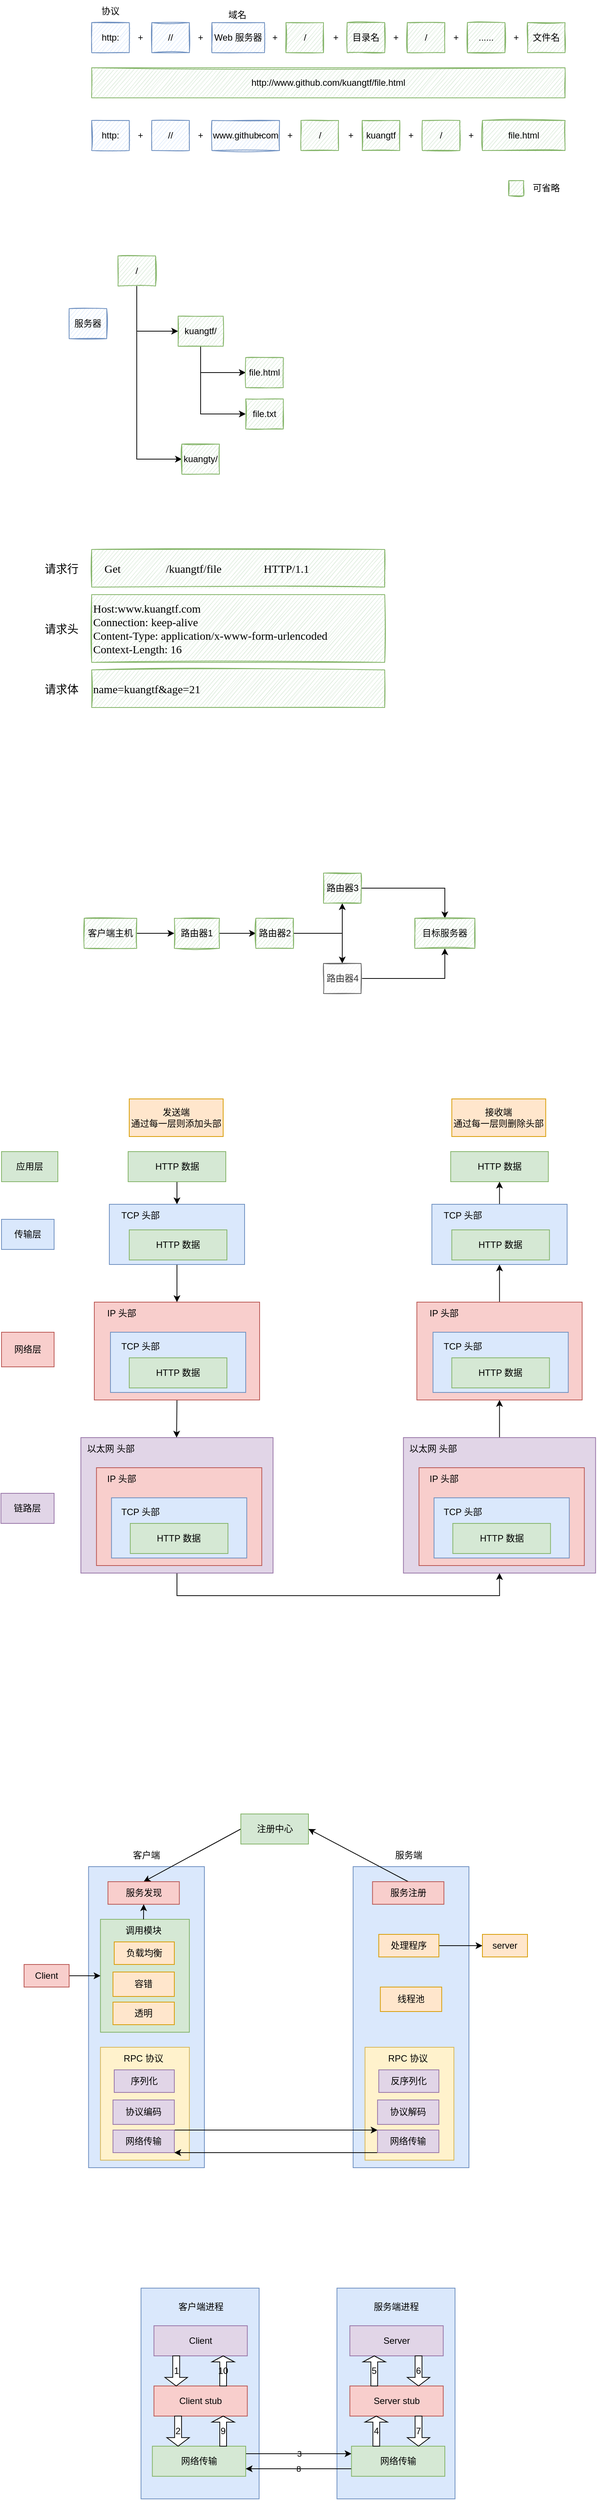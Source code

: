 <mxfile version="15.7.3" type="github"><diagram id="5raA_sswa_e7f6X5HPPD" name="Page-1"><mxGraphModel dx="778" dy="540" grid="1" gridSize="10" guides="1" tooltips="1" connect="1" arrows="1" fold="1" page="1" pageScale="1" pageWidth="827" pageHeight="1169" math="0" shadow="0"><root><mxCell id="0"/><mxCell id="1" parent="0"/><mxCell id="rK46vJRogT1dlgvQ4jki-95" value="" style="rounded=0;whiteSpace=wrap;html=1;fillColor=#dae8fc;strokeColor=#6c8ebf;shadow=0;sketch=0;" parent="1" vertex="1"><mxGeometry x="456.42" y="3140" width="157.15" height="280" as="geometry"/></mxCell><mxCell id="rK46vJRogT1dlgvQ4jki-23" value="" style="rounded=0;whiteSpace=wrap;html=1;fillColor=#dae8fc;strokeColor=#6c8ebf;shadow=0;sketch=0;" parent="1" vertex="1"><mxGeometry x="477.93" y="2580" width="154.15" height="400" as="geometry"/></mxCell><mxCell id="rK46vJRogT1dlgvQ4jki-30" value="" style="rounded=0;whiteSpace=wrap;html=1;fillColor=#fff2cc;strokeColor=#d6b656;shadow=0;sketch=0;" parent="1" vertex="1"><mxGeometry x="493.77" y="2820" width="118.31" height="150" as="geometry"/></mxCell><mxCell id="rK46vJRogT1dlgvQ4jki-10" value="" style="rounded=0;whiteSpace=wrap;html=1;fillColor=#dae8fc;strokeColor=#6c8ebf;shadow=0;sketch=0;" parent="1" vertex="1"><mxGeometry x="125.85" y="2580" width="154.15" height="400" as="geometry"/></mxCell><mxCell id="UmC0Z66E0EqaVf2cSxyc-50" style="edgeStyle=orthogonalEdgeStyle;rounded=0;sketch=0;orthogonalLoop=1;jettySize=auto;html=1;exitX=0.5;exitY=1;exitDx=0;exitDy=0;entryX=0.5;entryY=1;entryDx=0;entryDy=0;" parent="1" source="UmC0Z66E0EqaVf2cSxyc-11" target="UmC0Z66E0EqaVf2cSxyc-26" edge="1"><mxGeometry relative="1" as="geometry"><Array as="points"><mxPoint x="244" y="2220"/><mxPoint x="673" y="2220"/></Array></mxGeometry></mxCell><mxCell id="UmC0Z66E0EqaVf2cSxyc-11" value="" style="rounded=0;whiteSpace=wrap;html=1;fillColor=#e1d5e7;strokeColor=#9673a6;shadow=0;sketch=0;" parent="1" vertex="1"><mxGeometry x="115.63" y="2010" width="255.75" height="180" as="geometry"/></mxCell><mxCell id="UmC0Z66E0EqaVf2cSxyc-18" style="edgeStyle=orthogonalEdgeStyle;rounded=0;orthogonalLoop=1;jettySize=auto;html=1;exitX=0.5;exitY=1;exitDx=0;exitDy=0;sketch=0;" parent="1" source="UmC0Z66E0EqaVf2cSxyc-7" edge="1"><mxGeometry relative="1" as="geometry"><mxPoint x="243" y="2010" as="targetPoint"/></mxGeometry></mxCell><mxCell id="UmC0Z66E0EqaVf2cSxyc-7" value="" style="rounded=0;whiteSpace=wrap;html=1;fillColor=#f8cecc;strokeColor=#b85450;shadow=0;sketch=0;" parent="1" vertex="1"><mxGeometry x="133.5" y="1830" width="220" height="130" as="geometry"/></mxCell><mxCell id="1k7Osb3lzQJMfp7wO3eq-1" value="http:" style="rounded=0;whiteSpace=wrap;html=1;fillColor=#dae8fc;strokeColor=#6c8ebf;shadow=0;sketch=1;" parent="1" vertex="1"><mxGeometry x="130" y="130" width="50" height="40" as="geometry"/></mxCell><mxCell id="1k7Osb3lzQJMfp7wO3eq-3" value="//" style="rounded=0;whiteSpace=wrap;html=1;fillColor=#dae8fc;strokeColor=#6c8ebf;shadow=0;sketch=1;" parent="1" vertex="1"><mxGeometry x="210" y="130" width="50" height="40" as="geometry"/></mxCell><mxCell id="1k7Osb3lzQJMfp7wO3eq-4" value="Web 服务器" style="rounded=0;whiteSpace=wrap;html=1;fillColor=#dae8fc;strokeColor=#6c8ebf;shadow=0;sketch=1;" parent="1" vertex="1"><mxGeometry x="290" y="130" width="70" height="40" as="geometry"/></mxCell><mxCell id="1k7Osb3lzQJMfp7wO3eq-5" value="/" style="rounded=0;whiteSpace=wrap;html=1;fillColor=#d5e8d4;strokeColor=#82b366;shadow=0;sketch=1;" parent="1" vertex="1"><mxGeometry x="388.5" y="130" width="50" height="40" as="geometry"/></mxCell><mxCell id="1k7Osb3lzQJMfp7wO3eq-6" value="目录名" style="rounded=0;whiteSpace=wrap;html=1;fillColor=#d5e8d4;strokeColor=#82b366;shadow=0;sketch=1;" parent="1" vertex="1"><mxGeometry x="470" y="130" width="50" height="40" as="geometry"/></mxCell><mxCell id="1k7Osb3lzQJMfp7wO3eq-7" value="/" style="rounded=0;whiteSpace=wrap;html=1;fillColor=#d5e8d4;strokeColor=#82b366;shadow=0;sketch=1;" parent="1" vertex="1"><mxGeometry x="550" y="130" width="50" height="40" as="geometry"/></mxCell><mxCell id="1k7Osb3lzQJMfp7wO3eq-8" value="文件名" style="rounded=0;whiteSpace=wrap;html=1;fillColor=#d5e8d4;strokeColor=#82b366;shadow=0;sketch=1;" parent="1" vertex="1"><mxGeometry x="710" y="130" width="50" height="40" as="geometry"/></mxCell><mxCell id="1k7Osb3lzQJMfp7wO3eq-9" value="+" style="text;html=1;strokeColor=none;fillColor=none;align=center;verticalAlign=middle;whiteSpace=wrap;rounded=0;shadow=0;sketch=1;" parent="1" vertex="1"><mxGeometry x="180" y="135" width="30" height="30" as="geometry"/></mxCell><mxCell id="1k7Osb3lzQJMfp7wO3eq-10" value="+" style="text;html=1;strokeColor=none;fillColor=none;align=center;verticalAlign=middle;whiteSpace=wrap;rounded=0;shadow=0;sketch=1;" parent="1" vertex="1"><mxGeometry x="260" y="135" width="30" height="30" as="geometry"/></mxCell><mxCell id="1k7Osb3lzQJMfp7wO3eq-11" value="+" style="text;html=1;strokeColor=none;fillColor=none;align=center;verticalAlign=middle;whiteSpace=wrap;rounded=0;shadow=0;sketch=1;" parent="1" vertex="1"><mxGeometry x="358.5" y="135" width="30" height="30" as="geometry"/></mxCell><mxCell id="1k7Osb3lzQJMfp7wO3eq-12" value="+" style="text;html=1;strokeColor=none;fillColor=none;align=center;verticalAlign=middle;whiteSpace=wrap;rounded=0;shadow=0;sketch=1;" parent="1" vertex="1"><mxGeometry x="440" y="135" width="30" height="30" as="geometry"/></mxCell><mxCell id="1k7Osb3lzQJMfp7wO3eq-13" value="+" style="text;html=1;strokeColor=none;fillColor=none;align=center;verticalAlign=middle;whiteSpace=wrap;rounded=0;shadow=0;sketch=1;" parent="1" vertex="1"><mxGeometry x="520" y="135" width="30" height="30" as="geometry"/></mxCell><mxCell id="1k7Osb3lzQJMfp7wO3eq-14" value="+" style="text;html=1;strokeColor=none;fillColor=none;align=center;verticalAlign=middle;whiteSpace=wrap;rounded=0;shadow=0;sketch=1;" parent="1" vertex="1"><mxGeometry x="600" y="135" width="30" height="30" as="geometry"/></mxCell><mxCell id="1k7Osb3lzQJMfp7wO3eq-15" value="......" style="rounded=0;whiteSpace=wrap;html=1;fillColor=#d5e8d4;strokeColor=#82b366;shadow=0;sketch=1;" parent="1" vertex="1"><mxGeometry x="630" y="130" width="50" height="40" as="geometry"/></mxCell><mxCell id="1k7Osb3lzQJMfp7wO3eq-16" value="+" style="text;html=1;strokeColor=none;fillColor=none;align=center;verticalAlign=middle;whiteSpace=wrap;rounded=0;shadow=0;sketch=1;" parent="1" vertex="1"><mxGeometry x="680" y="135" width="30" height="30" as="geometry"/></mxCell><mxCell id="1k7Osb3lzQJMfp7wO3eq-17" value="http://www.github.com/kuangtf/file.html" style="rounded=0;whiteSpace=wrap;html=1;fillColor=#d5e8d4;strokeColor=#82b366;shadow=0;sketch=1;" parent="1" vertex="1"><mxGeometry x="130" y="190" width="630" height="40" as="geometry"/></mxCell><mxCell id="1k7Osb3lzQJMfp7wO3eq-18" value="http:" style="rounded=0;whiteSpace=wrap;html=1;fillColor=#dae8fc;strokeColor=#6c8ebf;shadow=0;sketch=1;" parent="1" vertex="1"><mxGeometry x="130" y="260" width="50" height="40" as="geometry"/></mxCell><mxCell id="1k7Osb3lzQJMfp7wO3eq-19" value="//" style="rounded=0;whiteSpace=wrap;html=1;fillColor=#dae8fc;strokeColor=#6c8ebf;shadow=0;sketch=1;" parent="1" vertex="1"><mxGeometry x="210" y="260" width="50" height="40" as="geometry"/></mxCell><mxCell id="1k7Osb3lzQJMfp7wO3eq-20" value="www.github.com" style="rounded=0;whiteSpace=wrap;html=1;fillColor=#dae8fc;strokeColor=#6c8ebf;shadow=0;sketch=1;" parent="1" vertex="1"><mxGeometry x="290" y="260" width="90" height="40" as="geometry"/></mxCell><mxCell id="1k7Osb3lzQJMfp7wO3eq-21" value="/" style="rounded=0;whiteSpace=wrap;html=1;fillColor=#d5e8d4;strokeColor=#82b366;shadow=0;sketch=1;" parent="1" vertex="1"><mxGeometry x="408.5" y="260" width="50" height="40" as="geometry"/></mxCell><mxCell id="1k7Osb3lzQJMfp7wO3eq-22" value="kuangtf" style="rounded=0;whiteSpace=wrap;html=1;fillColor=#d5e8d4;strokeColor=#82b366;shadow=0;sketch=1;" parent="1" vertex="1"><mxGeometry x="490" y="260" width="50" height="40" as="geometry"/></mxCell><mxCell id="1k7Osb3lzQJMfp7wO3eq-23" value="/" style="rounded=0;whiteSpace=wrap;html=1;fillColor=#d5e8d4;strokeColor=#82b366;shadow=0;sketch=1;" parent="1" vertex="1"><mxGeometry x="570" y="260" width="50" height="40" as="geometry"/></mxCell><mxCell id="1k7Osb3lzQJMfp7wO3eq-24" value="file.html" style="rounded=0;whiteSpace=wrap;html=1;fillColor=#d5e8d4;strokeColor=#82b366;shadow=0;sketch=1;" parent="1" vertex="1"><mxGeometry x="650" y="260" width="110" height="40" as="geometry"/></mxCell><mxCell id="1k7Osb3lzQJMfp7wO3eq-25" value="+" style="text;html=1;strokeColor=none;fillColor=none;align=center;verticalAlign=middle;whiteSpace=wrap;rounded=0;shadow=0;sketch=1;" parent="1" vertex="1"><mxGeometry x="180" y="265" width="30" height="30" as="geometry"/></mxCell><mxCell id="1k7Osb3lzQJMfp7wO3eq-26" value="+" style="text;html=1;strokeColor=none;fillColor=none;align=center;verticalAlign=middle;whiteSpace=wrap;rounded=0;shadow=0;sketch=1;" parent="1" vertex="1"><mxGeometry x="260" y="265" width="30" height="30" as="geometry"/></mxCell><mxCell id="1k7Osb3lzQJMfp7wO3eq-27" value="+" style="text;html=1;strokeColor=none;fillColor=none;align=center;verticalAlign=middle;whiteSpace=wrap;rounded=0;shadow=0;sketch=1;" parent="1" vertex="1"><mxGeometry x="338.5" y="265" width="30" height="30" as="geometry"/></mxCell><mxCell id="1k7Osb3lzQJMfp7wO3eq-28" value="+" style="text;html=1;strokeColor=none;fillColor=none;align=center;verticalAlign=middle;whiteSpace=wrap;rounded=0;shadow=0;sketch=1;" parent="1" vertex="1"><mxGeometry x="460" y="265" width="30" height="30" as="geometry"/></mxCell><mxCell id="1k7Osb3lzQJMfp7wO3eq-29" value="+" style="text;html=1;strokeColor=none;fillColor=none;align=center;verticalAlign=middle;whiteSpace=wrap;rounded=0;shadow=0;sketch=1;" parent="1" vertex="1"><mxGeometry x="540" y="265" width="30" height="30" as="geometry"/></mxCell><mxCell id="1k7Osb3lzQJMfp7wO3eq-30" value="+" style="text;html=1;strokeColor=none;fillColor=none;align=center;verticalAlign=middle;whiteSpace=wrap;rounded=0;shadow=0;sketch=1;" parent="1" vertex="1"><mxGeometry x="620" y="265" width="30" height="30" as="geometry"/></mxCell><mxCell id="1k7Osb3lzQJMfp7wO3eq-33" value="+" style="text;html=1;strokeColor=none;fillColor=none;align=center;verticalAlign=middle;whiteSpace=wrap;rounded=0;shadow=0;sketch=1;" parent="1" vertex="1"><mxGeometry x="378.5" y="265" width="30" height="30" as="geometry"/></mxCell><mxCell id="1k7Osb3lzQJMfp7wO3eq-34" value="" style="rounded=0;whiteSpace=wrap;html=1;fillColor=#d5e8d4;strokeColor=#82b366;shadow=0;sketch=1;" parent="1" vertex="1"><mxGeometry x="685" y="340" width="20" height="20" as="geometry"/></mxCell><mxCell id="1k7Osb3lzQJMfp7wO3eq-35" value="可省略" style="text;html=1;strokeColor=none;fillColor=none;align=center;verticalAlign=middle;whiteSpace=wrap;rounded=0;shadow=0;sketch=1;" parent="1" vertex="1"><mxGeometry x="715" y="335" width="40" height="30" as="geometry"/></mxCell><mxCell id="1k7Osb3lzQJMfp7wO3eq-36" value="协议" style="text;html=1;strokeColor=none;fillColor=none;align=center;verticalAlign=middle;whiteSpace=wrap;rounded=0;shadow=0;sketch=1;" parent="1" vertex="1"><mxGeometry x="140" y="100" width="30" height="30" as="geometry"/></mxCell><mxCell id="1k7Osb3lzQJMfp7wO3eq-37" value="域名" style="text;html=1;strokeColor=none;fillColor=none;align=center;verticalAlign=middle;whiteSpace=wrap;rounded=0;shadow=0;sketch=1;" parent="1" vertex="1"><mxGeometry x="308.5" y="105" width="30" height="30" as="geometry"/></mxCell><mxCell id="1k7Osb3lzQJMfp7wO3eq-43" style="edgeStyle=orthogonalEdgeStyle;rounded=0;orthogonalLoop=1;jettySize=auto;html=1;exitX=0.5;exitY=1;exitDx=0;exitDy=0;entryX=0;entryY=0.5;entryDx=0;entryDy=0;" parent="1" source="1k7Osb3lzQJMfp7wO3eq-39" target="1k7Osb3lzQJMfp7wO3eq-40" edge="1"><mxGeometry relative="1" as="geometry"/></mxCell><mxCell id="1k7Osb3lzQJMfp7wO3eq-47" style="edgeStyle=orthogonalEdgeStyle;rounded=0;orthogonalLoop=1;jettySize=auto;html=1;exitX=0.5;exitY=1;exitDx=0;exitDy=0;entryX=0;entryY=0.5;entryDx=0;entryDy=0;" parent="1" source="1k7Osb3lzQJMfp7wO3eq-39" target="1k7Osb3lzQJMfp7wO3eq-46" edge="1"><mxGeometry relative="1" as="geometry"/></mxCell><mxCell id="1k7Osb3lzQJMfp7wO3eq-39" value="/" style="rounded=0;whiteSpace=wrap;html=1;fillColor=#d5e8d4;strokeColor=#82b366;shadow=0;sketch=1;" parent="1" vertex="1"><mxGeometry x="165" y="440" width="50" height="40" as="geometry"/></mxCell><mxCell id="1k7Osb3lzQJMfp7wO3eq-44" style="edgeStyle=orthogonalEdgeStyle;rounded=0;orthogonalLoop=1;jettySize=auto;html=1;exitX=0.5;exitY=1;exitDx=0;exitDy=0;entryX=0;entryY=0.5;entryDx=0;entryDy=0;" parent="1" source="1k7Osb3lzQJMfp7wO3eq-40" target="1k7Osb3lzQJMfp7wO3eq-41" edge="1"><mxGeometry relative="1" as="geometry"><mxPoint x="325" y="580" as="targetPoint"/></mxGeometry></mxCell><mxCell id="1k7Osb3lzQJMfp7wO3eq-45" style="edgeStyle=orthogonalEdgeStyle;rounded=0;orthogonalLoop=1;jettySize=auto;html=1;exitX=0.5;exitY=1;exitDx=0;exitDy=0;entryX=0;entryY=0.5;entryDx=0;entryDy=0;" parent="1" source="1k7Osb3lzQJMfp7wO3eq-40" target="1k7Osb3lzQJMfp7wO3eq-42" edge="1"><mxGeometry relative="1" as="geometry"/></mxCell><mxCell id="1k7Osb3lzQJMfp7wO3eq-40" value="kuangtf/" style="rounded=0;whiteSpace=wrap;html=1;fillColor=#d5e8d4;strokeColor=#82b366;shadow=0;sketch=1;" parent="1" vertex="1"><mxGeometry x="245" y="520" width="60" height="40" as="geometry"/></mxCell><mxCell id="1k7Osb3lzQJMfp7wO3eq-41" value="file.html&lt;span style=&quot;color: rgba(0 , 0 , 0 , 0) ; font-family: monospace ; font-size: 0px&quot;&gt;%3CmxGraphModel%3E%3Croot%3E%3CmxCell%20id%3D%220%22%2F%3E%3CmxCell%20id%3D%221%22%20parent%3D%220%22%2F%3E%3CmxCell%20id%3D%222%22%20value%3D%22kuangtf%22%20style%3D%22rounded%3D0%3BwhiteSpace%3Dwrap%3Bhtml%3D1%3BfillColor%3D%23d5e8d4%3BstrokeColor%3D%2382b366%3Bshadow%3D0%3Bsketch%3D1%3B%22%20vertex%3D%221%22%20parent%3D%221%22%3E%3CmxGeometry%20x%3D%22200%22%20y%3D%22510%22%20width%3D%2250%22%20height%3D%2240%22%20as%3D%22geometry%22%2F%3E%3C%2FmxCell%3E%3C%2Froot%3E%3C%2FmxGraphModel%3E&lt;/span&gt;&lt;span style=&quot;color: rgba(0 , 0 , 0 , 0) ; font-family: monospace ; font-size: 0px&quot;&gt;%3CmxGraphModel%3E%3Croot%3E%3CmxCell%20id%3D%220%22%2F%3E%3CmxCell%20id%3D%221%22%20parent%3D%220%22%2F%3E%3CmxCell%20id%3D%222%22%20value%3D%22kuangtf%22%20style%3D%22rounded%3D0%3BwhiteSpace%3Dwrap%3Bhtml%3D1%3BfillColor%3D%23d5e8d4%3BstrokeColor%3D%2382b366%3Bshadow%3D0%3Bsketch%3D1%3B%22%20vertex%3D%221%22%20parent%3D%221%22%3E%3CmxGeometry%20x%3D%22200%22%20y%3D%22510%22%20width%3D%2250%22%20height%3D%2240%22%20as%3D%22geometry%22%2F%3E%3C%2FmxCell%3E%3C%2Froot%3E%3C%2FmxGraphModel%3E&lt;/span&gt;" style="rounded=0;whiteSpace=wrap;html=1;fillColor=#d5e8d4;strokeColor=#82b366;shadow=0;sketch=1;" parent="1" vertex="1"><mxGeometry x="335" y="575" width="50" height="40" as="geometry"/></mxCell><mxCell id="1k7Osb3lzQJMfp7wO3eq-42" value="file.txt" style="rounded=0;whiteSpace=wrap;html=1;fillColor=#d5e8d4;strokeColor=#82b366;shadow=0;sketch=1;" parent="1" vertex="1"><mxGeometry x="335" y="630" width="50" height="40" as="geometry"/></mxCell><mxCell id="1k7Osb3lzQJMfp7wO3eq-46" value="kuangty/" style="rounded=0;whiteSpace=wrap;html=1;fillColor=#d5e8d4;strokeColor=#82b366;shadow=0;sketch=1;" parent="1" vertex="1"><mxGeometry x="250" y="690" width="50" height="40" as="geometry"/></mxCell><mxCell id="1k7Osb3lzQJMfp7wO3eq-48" value="服务器" style="rounded=0;whiteSpace=wrap;html=1;fillColor=#dae8fc;strokeColor=#6c8ebf;shadow=0;sketch=1;" parent="1" vertex="1"><mxGeometry x="100" y="510" width="50" height="40" as="geometry"/></mxCell><mxCell id="1k7Osb3lzQJMfp7wO3eq-49" value="&lt;font face=&quot;Comic Sans MS&quot; style=&quot;font-size: 15px&quot;&gt;&amp;nbsp; &amp;nbsp; Get&amp;nbsp; &amp;nbsp; &amp;nbsp; &amp;nbsp; &amp;nbsp; &amp;nbsp; &amp;nbsp; &amp;nbsp; /kuangtf/file&amp;nbsp; &amp;nbsp; &amp;nbsp; &amp;nbsp; &amp;nbsp; &amp;nbsp; &amp;nbsp; &amp;nbsp;HTTP/1.1&lt;/font&gt;" style="rounded=0;whiteSpace=wrap;html=1;fillColor=#d5e8d4;strokeColor=#82b366;shadow=0;sketch=1;align=left;" parent="1" vertex="1"><mxGeometry x="130" y="830" width="390" height="50" as="geometry"/></mxCell><mxCell id="1k7Osb3lzQJMfp7wO3eq-50" value="&lt;font style=&quot;font-size: 15px&quot; face=&quot;Comic Sans MS&quot;&gt;Host:www.kuangtf.com&lt;br&gt;Connection: keep-alive&lt;br&gt;Content-Type: application/x-www-form-urlencoded&lt;br&gt;Context-Length: 16&lt;/font&gt;" style="rounded=0;whiteSpace=wrap;html=1;fillColor=#d5e8d4;strokeColor=#82b366;shadow=0;sketch=1;align=left;" parent="1" vertex="1"><mxGeometry x="130" y="890" width="390" height="90" as="geometry"/></mxCell><mxCell id="1k7Osb3lzQJMfp7wO3eq-51" value="&lt;font face=&quot;Comic Sans MS&quot; style=&quot;font-size: 15px&quot;&gt;name=kuangtf&amp;amp;age=21&lt;/font&gt;" style="rounded=0;whiteSpace=wrap;html=1;fillColor=#d5e8d4;strokeColor=#82b366;shadow=0;sketch=1;align=left;" parent="1" vertex="1"><mxGeometry x="130" y="990" width="390" height="50" as="geometry"/></mxCell><mxCell id="1k7Osb3lzQJMfp7wO3eq-52" value="请求行" style="text;html=1;strokeColor=none;fillColor=none;align=center;verticalAlign=middle;whiteSpace=wrap;rounded=0;shadow=0;sketch=1;fontFamily=Comic Sans MS;fontSize=15;" parent="1" vertex="1"><mxGeometry x="60" y="840" width="60" height="30" as="geometry"/></mxCell><mxCell id="1k7Osb3lzQJMfp7wO3eq-53" value="请求头" style="text;html=1;strokeColor=none;fillColor=none;align=center;verticalAlign=middle;whiteSpace=wrap;rounded=0;shadow=0;sketch=1;fontFamily=Comic Sans MS;fontSize=15;" parent="1" vertex="1"><mxGeometry x="60" y="920" width="60" height="30" as="geometry"/></mxCell><mxCell id="1k7Osb3lzQJMfp7wO3eq-54" value="请求体" style="text;html=1;strokeColor=none;fillColor=none;align=center;verticalAlign=middle;whiteSpace=wrap;rounded=0;shadow=0;sketch=1;fontFamily=Comic Sans MS;fontSize=15;" parent="1" vertex="1"><mxGeometry x="60" y="1000" width="60" height="30" as="geometry"/></mxCell><mxCell id="1k7Osb3lzQJMfp7wO3eq-57" style="edgeStyle=orthogonalEdgeStyle;rounded=0;orthogonalLoop=1;jettySize=auto;html=1;exitX=1;exitY=0.5;exitDx=0;exitDy=0;fontFamily=Comic Sans MS;fontSize=15;" parent="1" source="1k7Osb3lzQJMfp7wO3eq-55" target="1k7Osb3lzQJMfp7wO3eq-56" edge="1"><mxGeometry relative="1" as="geometry"/></mxCell><mxCell id="1k7Osb3lzQJMfp7wO3eq-55" value="客户端主机" style="rounded=0;whiteSpace=wrap;html=1;fillColor=#d5e8d4;strokeColor=#82b366;shadow=0;sketch=1;" parent="1" vertex="1"><mxGeometry x="120" y="1320" width="70" height="40" as="geometry"/></mxCell><mxCell id="1k7Osb3lzQJMfp7wO3eq-59" style="edgeStyle=orthogonalEdgeStyle;rounded=0;orthogonalLoop=1;jettySize=auto;html=1;exitX=1;exitY=0.5;exitDx=0;exitDy=0;entryX=0;entryY=0.5;entryDx=0;entryDy=0;fontFamily=Comic Sans MS;fontSize=15;" parent="1" source="1k7Osb3lzQJMfp7wO3eq-56" target="1k7Osb3lzQJMfp7wO3eq-58" edge="1"><mxGeometry relative="1" as="geometry"/></mxCell><mxCell id="1k7Osb3lzQJMfp7wO3eq-56" value="路由器1" style="rounded=0;whiteSpace=wrap;html=1;fillColor=#d5e8d4;strokeColor=#82b366;shadow=0;sketch=1;" parent="1" vertex="1"><mxGeometry x="240" y="1320" width="60" height="40" as="geometry"/></mxCell><mxCell id="1k7Osb3lzQJMfp7wO3eq-61" style="edgeStyle=orthogonalEdgeStyle;rounded=0;orthogonalLoop=1;jettySize=auto;html=1;exitX=1;exitY=0.5;exitDx=0;exitDy=0;fontFamily=Comic Sans MS;fontSize=15;" parent="1" source="1k7Osb3lzQJMfp7wO3eq-58" target="1k7Osb3lzQJMfp7wO3eq-60" edge="1"><mxGeometry relative="1" as="geometry"/></mxCell><mxCell id="1k7Osb3lzQJMfp7wO3eq-63" style="edgeStyle=orthogonalEdgeStyle;rounded=0;orthogonalLoop=1;jettySize=auto;html=1;exitX=1;exitY=0.5;exitDx=0;exitDy=0;entryX=0.5;entryY=0;entryDx=0;entryDy=0;fontFamily=Comic Sans MS;fontSize=15;" parent="1" source="1k7Osb3lzQJMfp7wO3eq-58" target="1k7Osb3lzQJMfp7wO3eq-62" edge="1"><mxGeometry relative="1" as="geometry"/></mxCell><mxCell id="1k7Osb3lzQJMfp7wO3eq-58" value="路由器2" style="rounded=0;whiteSpace=wrap;html=1;fillColor=#d5e8d4;strokeColor=#82b366;shadow=0;sketch=1;" parent="1" vertex="1"><mxGeometry x="348.5" y="1320" width="50" height="40" as="geometry"/></mxCell><mxCell id="1k7Osb3lzQJMfp7wO3eq-65" style="edgeStyle=orthogonalEdgeStyle;rounded=0;orthogonalLoop=1;jettySize=auto;html=1;exitX=1;exitY=0.5;exitDx=0;exitDy=0;entryX=0.5;entryY=0;entryDx=0;entryDy=0;fontFamily=Comic Sans MS;fontSize=15;" parent="1" source="1k7Osb3lzQJMfp7wO3eq-60" target="1k7Osb3lzQJMfp7wO3eq-64" edge="1"><mxGeometry relative="1" as="geometry"/></mxCell><mxCell id="1k7Osb3lzQJMfp7wO3eq-60" value="路由器3" style="rounded=0;whiteSpace=wrap;html=1;fillColor=#d5e8d4;strokeColor=#82b366;shadow=0;sketch=1;" parent="1" vertex="1"><mxGeometry x="438.5" y="1260" width="50" height="40" as="geometry"/></mxCell><mxCell id="1k7Osb3lzQJMfp7wO3eq-66" style="edgeStyle=orthogonalEdgeStyle;rounded=0;orthogonalLoop=1;jettySize=auto;html=1;exitX=1;exitY=0.5;exitDx=0;exitDy=0;entryX=0.5;entryY=1;entryDx=0;entryDy=0;fontFamily=Comic Sans MS;fontSize=15;" parent="1" source="1k7Osb3lzQJMfp7wO3eq-62" target="1k7Osb3lzQJMfp7wO3eq-64" edge="1"><mxGeometry relative="1" as="geometry"/></mxCell><mxCell id="1k7Osb3lzQJMfp7wO3eq-62" value="路由器4" style="rounded=0;whiteSpace=wrap;html=1;fillColor=#f5f5f5;strokeColor=#666666;shadow=0;sketch=1;fontColor=#333333;" parent="1" vertex="1"><mxGeometry x="438.5" y="1380" width="50" height="40" as="geometry"/></mxCell><mxCell id="1k7Osb3lzQJMfp7wO3eq-64" value="目标服务器" style="rounded=0;whiteSpace=wrap;html=1;fillColor=#d5e8d4;strokeColor=#82b366;shadow=0;sketch=1;" parent="1" vertex="1"><mxGeometry x="560" y="1320" width="80" height="40" as="geometry"/></mxCell><mxCell id="UmC0Z66E0EqaVf2cSxyc-1" value="发送端&lt;br&gt;通过每一层则添加头部" style="rounded=0;whiteSpace=wrap;html=1;fillColor=#ffe6cc;strokeColor=#d79b00;shadow=0;sketch=0;" parent="1" vertex="1"><mxGeometry x="180" y="1560" width="125" height="50" as="geometry"/></mxCell><mxCell id="UmC0Z66E0EqaVf2cSxyc-13" style="edgeStyle=orthogonalEdgeStyle;rounded=0;orthogonalLoop=1;jettySize=auto;html=1;exitX=0.5;exitY=1;exitDx=0;exitDy=0;entryX=0.5;entryY=0;entryDx=0;entryDy=0;sketch=0;" parent="1" source="UmC0Z66E0EqaVf2cSxyc-2" target="UmC0Z66E0EqaVf2cSxyc-3" edge="1"><mxGeometry relative="1" as="geometry"/></mxCell><mxCell id="UmC0Z66E0EqaVf2cSxyc-2" value="HTTP 数据" style="rounded=0;whiteSpace=wrap;html=1;fillColor=#d5e8d4;strokeColor=#82b366;shadow=0;sketch=0;" parent="1" vertex="1"><mxGeometry x="178.5" y="1630" width="130" height="40" as="geometry"/></mxCell><mxCell id="UmC0Z66E0EqaVf2cSxyc-15" style="edgeStyle=orthogonalEdgeStyle;rounded=0;orthogonalLoop=1;jettySize=auto;html=1;exitX=0.5;exitY=1;exitDx=0;exitDy=0;sketch=0;" parent="1" source="UmC0Z66E0EqaVf2cSxyc-3" target="UmC0Z66E0EqaVf2cSxyc-7" edge="1"><mxGeometry relative="1" as="geometry"/></mxCell><mxCell id="UmC0Z66E0EqaVf2cSxyc-3" value="" style="rounded=0;whiteSpace=wrap;html=1;fillColor=#dae8fc;strokeColor=#6c8ebf;shadow=0;sketch=0;" parent="1" vertex="1"><mxGeometry x="153.5" y="1700" width="180" height="80" as="geometry"/></mxCell><mxCell id="UmC0Z66E0EqaVf2cSxyc-4" value="HTTP 数据" style="rounded=0;whiteSpace=wrap;html=1;fillColor=#d5e8d4;strokeColor=#82b366;shadow=0;sketch=0;" parent="1" vertex="1"><mxGeometry x="180" y="1734" width="130" height="40" as="geometry"/></mxCell><mxCell id="UmC0Z66E0EqaVf2cSxyc-5" value="" style="rounded=0;whiteSpace=wrap;html=1;fillColor=#dae8fc;strokeColor=#6c8ebf;shadow=0;sketch=0;" parent="1" vertex="1"><mxGeometry x="155" y="1870" width="180" height="80" as="geometry"/></mxCell><mxCell id="UmC0Z66E0EqaVf2cSxyc-6" value="HTTP 数据" style="rounded=0;whiteSpace=wrap;html=1;fillColor=#d5e8d4;strokeColor=#82b366;shadow=0;sketch=0;" parent="1" vertex="1"><mxGeometry x="180" y="1904" width="130" height="40" as="geometry"/></mxCell><mxCell id="UmC0Z66E0EqaVf2cSxyc-8" value="" style="rounded=0;whiteSpace=wrap;html=1;fillColor=#f8cecc;strokeColor=#b85450;shadow=0;sketch=0;" parent="1" vertex="1"><mxGeometry x="136.38" y="2050" width="220" height="130" as="geometry"/></mxCell><mxCell id="UmC0Z66E0EqaVf2cSxyc-9" value="" style="rounded=0;whiteSpace=wrap;html=1;fillColor=#dae8fc;strokeColor=#6c8ebf;shadow=0;sketch=0;" parent="1" vertex="1"><mxGeometry x="156.38" y="2090" width="180" height="80" as="geometry"/></mxCell><mxCell id="UmC0Z66E0EqaVf2cSxyc-10" value="HTTP 数据" style="rounded=0;whiteSpace=wrap;html=1;fillColor=#d5e8d4;strokeColor=#82b366;shadow=0;sketch=0;" parent="1" vertex="1"><mxGeometry x="181.38" y="2124" width="130" height="40" as="geometry"/></mxCell><mxCell id="UmC0Z66E0EqaVf2cSxyc-14" value="TCP 头部" style="text;html=1;strokeColor=none;fillColor=none;align=center;verticalAlign=middle;whiteSpace=wrap;rounded=0;sketch=0;" parent="1" vertex="1"><mxGeometry x="165" y="1700" width="60" height="30" as="geometry"/></mxCell><mxCell id="UmC0Z66E0EqaVf2cSxyc-16" value="TCP 头部" style="text;html=1;strokeColor=none;fillColor=none;align=center;verticalAlign=middle;whiteSpace=wrap;rounded=0;sketch=0;" parent="1" vertex="1"><mxGeometry x="165" y="1874" width="60" height="30" as="geometry"/></mxCell><mxCell id="UmC0Z66E0EqaVf2cSxyc-17" value="IP 头部" style="text;html=1;strokeColor=none;fillColor=none;align=center;verticalAlign=middle;whiteSpace=wrap;rounded=0;sketch=0;" parent="1" vertex="1"><mxGeometry x="140" y="1830" width="60" height="30" as="geometry"/></mxCell><mxCell id="UmC0Z66E0EqaVf2cSxyc-19" value="TCP 头部" style="text;html=1;strokeColor=none;fillColor=none;align=center;verticalAlign=middle;whiteSpace=wrap;rounded=0;sketch=0;" parent="1" vertex="1"><mxGeometry x="165" y="2094" width="60" height="30" as="geometry"/></mxCell><mxCell id="UmC0Z66E0EqaVf2cSxyc-20" value="IP 头部" style="text;html=1;strokeColor=none;fillColor=none;align=center;verticalAlign=middle;whiteSpace=wrap;rounded=0;sketch=0;" parent="1" vertex="1"><mxGeometry x="140" y="2050" width="60" height="30" as="geometry"/></mxCell><mxCell id="UmC0Z66E0EqaVf2cSxyc-21" value="以太网 头部" style="text;html=1;strokeColor=none;fillColor=none;align=center;verticalAlign=middle;whiteSpace=wrap;rounded=0;sketch=0;" parent="1" vertex="1"><mxGeometry x="120.69" y="2010" width="68.62" height="30" as="geometry"/></mxCell><mxCell id="UmC0Z66E0EqaVf2cSxyc-22" value="应用层" style="rounded=0;whiteSpace=wrap;html=1;fillColor=#d5e8d4;strokeColor=#82b366;shadow=0;sketch=0;" parent="1" vertex="1"><mxGeometry x="10" y="1630" width="75" height="40" as="geometry"/></mxCell><mxCell id="UmC0Z66E0EqaVf2cSxyc-23" value="传输层" style="rounded=0;whiteSpace=wrap;html=1;fillColor=#dae8fc;strokeColor=#6c8ebf;shadow=0;sketch=0;" parent="1" vertex="1"><mxGeometry x="10" y="1720" width="70" height="40" as="geometry"/></mxCell><mxCell id="UmC0Z66E0EqaVf2cSxyc-24" value="网络层" style="rounded=0;whiteSpace=wrap;html=1;fillColor=#f8cecc;strokeColor=#b85450;shadow=0;sketch=0;" parent="1" vertex="1"><mxGeometry x="10" y="1870" width="70" height="46" as="geometry"/></mxCell><mxCell id="UmC0Z66E0EqaVf2cSxyc-25" value="链路层" style="rounded=0;whiteSpace=wrap;html=1;fillColor=#e1d5e7;strokeColor=#9673a6;shadow=0;sketch=0;" parent="1" vertex="1"><mxGeometry x="9.25" y="2084" width="70.75" height="40" as="geometry"/></mxCell><mxCell id="UmC0Z66E0EqaVf2cSxyc-51" style="edgeStyle=orthogonalEdgeStyle;rounded=0;sketch=0;orthogonalLoop=1;jettySize=auto;html=1;exitX=0.5;exitY=0;exitDx=0;exitDy=0;entryX=0.5;entryY=1;entryDx=0;entryDy=0;" parent="1" source="UmC0Z66E0EqaVf2cSxyc-26" target="UmC0Z66E0EqaVf2cSxyc-28" edge="1"><mxGeometry relative="1" as="geometry"/></mxCell><mxCell id="UmC0Z66E0EqaVf2cSxyc-26" value="" style="rounded=0;whiteSpace=wrap;html=1;fillColor=#e1d5e7;strokeColor=#9673a6;shadow=0;sketch=0;" parent="1" vertex="1"><mxGeometry x="544.88" y="2010" width="255.75" height="180" as="geometry"/></mxCell><mxCell id="UmC0Z66E0EqaVf2cSxyc-52" style="edgeStyle=orthogonalEdgeStyle;rounded=0;sketch=0;orthogonalLoop=1;jettySize=auto;html=1;exitX=0.5;exitY=0;exitDx=0;exitDy=0;entryX=0.5;entryY=1;entryDx=0;entryDy=0;" parent="1" source="UmC0Z66E0EqaVf2cSxyc-28" target="UmC0Z66E0EqaVf2cSxyc-33" edge="1"><mxGeometry relative="1" as="geometry"/></mxCell><mxCell id="UmC0Z66E0EqaVf2cSxyc-28" value="" style="rounded=0;whiteSpace=wrap;html=1;fillColor=#f8cecc;strokeColor=#b85450;shadow=0;sketch=0;" parent="1" vertex="1"><mxGeometry x="562.75" y="1830" width="220" height="130" as="geometry"/></mxCell><mxCell id="UmC0Z66E0EqaVf2cSxyc-29" value="接收端&lt;br&gt;通过每一层则删除头部" style="rounded=0;whiteSpace=wrap;html=1;fillColor=#ffe6cc;strokeColor=#d79b00;shadow=0;sketch=0;" parent="1" vertex="1"><mxGeometry x="609.25" y="1560" width="125" height="50" as="geometry"/></mxCell><mxCell id="UmC0Z66E0EqaVf2cSxyc-31" value="HTTP 数据" style="rounded=0;whiteSpace=wrap;html=1;fillColor=#d5e8d4;strokeColor=#82b366;shadow=0;sketch=0;" parent="1" vertex="1"><mxGeometry x="607.75" y="1630" width="130" height="40" as="geometry"/></mxCell><mxCell id="UmC0Z66E0EqaVf2cSxyc-53" style="edgeStyle=orthogonalEdgeStyle;rounded=0;sketch=0;orthogonalLoop=1;jettySize=auto;html=1;exitX=0.5;exitY=0;exitDx=0;exitDy=0;entryX=0.5;entryY=1;entryDx=0;entryDy=0;" parent="1" source="UmC0Z66E0EqaVf2cSxyc-33" target="UmC0Z66E0EqaVf2cSxyc-31" edge="1"><mxGeometry relative="1" as="geometry"/></mxCell><mxCell id="UmC0Z66E0EqaVf2cSxyc-33" value="" style="rounded=0;whiteSpace=wrap;html=1;fillColor=#dae8fc;strokeColor=#6c8ebf;shadow=0;sketch=0;" parent="1" vertex="1"><mxGeometry x="582.75" y="1700" width="180" height="80" as="geometry"/></mxCell><mxCell id="UmC0Z66E0EqaVf2cSxyc-34" value="HTTP 数据" style="rounded=0;whiteSpace=wrap;html=1;fillColor=#d5e8d4;strokeColor=#82b366;shadow=0;sketch=0;" parent="1" vertex="1"><mxGeometry x="609.25" y="1734" width="130" height="40" as="geometry"/></mxCell><mxCell id="UmC0Z66E0EqaVf2cSxyc-35" value="" style="rounded=0;whiteSpace=wrap;html=1;fillColor=#dae8fc;strokeColor=#6c8ebf;shadow=0;sketch=0;" parent="1" vertex="1"><mxGeometry x="584.25" y="1870" width="180" height="80" as="geometry"/></mxCell><mxCell id="UmC0Z66E0EqaVf2cSxyc-36" value="HTTP 数据" style="rounded=0;whiteSpace=wrap;html=1;fillColor=#d5e8d4;strokeColor=#82b366;shadow=0;sketch=0;" parent="1" vertex="1"><mxGeometry x="609.25" y="1904" width="130" height="40" as="geometry"/></mxCell><mxCell id="UmC0Z66E0EqaVf2cSxyc-37" value="" style="rounded=0;whiteSpace=wrap;html=1;fillColor=#f8cecc;strokeColor=#b85450;shadow=0;sketch=0;" parent="1" vertex="1"><mxGeometry x="565.63" y="2050" width="220" height="130" as="geometry"/></mxCell><mxCell id="UmC0Z66E0EqaVf2cSxyc-38" value="" style="rounded=0;whiteSpace=wrap;html=1;fillColor=#dae8fc;strokeColor=#6c8ebf;shadow=0;sketch=0;" parent="1" vertex="1"><mxGeometry x="585.63" y="2090" width="180" height="80" as="geometry"/></mxCell><mxCell id="UmC0Z66E0EqaVf2cSxyc-39" value="HTTP 数据" style="rounded=0;whiteSpace=wrap;html=1;fillColor=#d5e8d4;strokeColor=#82b366;shadow=0;sketch=0;" parent="1" vertex="1"><mxGeometry x="610.63" y="2124" width="130" height="40" as="geometry"/></mxCell><mxCell id="UmC0Z66E0EqaVf2cSxyc-40" value="TCP 头部" style="text;html=1;strokeColor=none;fillColor=none;align=center;verticalAlign=middle;whiteSpace=wrap;rounded=0;sketch=0;" parent="1" vertex="1"><mxGeometry x="594.25" y="1700" width="60" height="30" as="geometry"/></mxCell><mxCell id="UmC0Z66E0EqaVf2cSxyc-41" value="TCP 头部" style="text;html=1;strokeColor=none;fillColor=none;align=center;verticalAlign=middle;whiteSpace=wrap;rounded=0;sketch=0;" parent="1" vertex="1"><mxGeometry x="594.25" y="1874" width="60" height="30" as="geometry"/></mxCell><mxCell id="UmC0Z66E0EqaVf2cSxyc-42" value="IP 头部" style="text;html=1;strokeColor=none;fillColor=none;align=center;verticalAlign=middle;whiteSpace=wrap;rounded=0;sketch=0;" parent="1" vertex="1"><mxGeometry x="569.25" y="1830" width="60" height="30" as="geometry"/></mxCell><mxCell id="UmC0Z66E0EqaVf2cSxyc-43" value="TCP 头部" style="text;html=1;strokeColor=none;fillColor=none;align=center;verticalAlign=middle;whiteSpace=wrap;rounded=0;sketch=0;" parent="1" vertex="1"><mxGeometry x="594.25" y="2094" width="60" height="30" as="geometry"/></mxCell><mxCell id="UmC0Z66E0EqaVf2cSxyc-44" value="IP 头部" style="text;html=1;strokeColor=none;fillColor=none;align=center;verticalAlign=middle;whiteSpace=wrap;rounded=0;sketch=0;" parent="1" vertex="1"><mxGeometry x="569.25" y="2050" width="60" height="30" as="geometry"/></mxCell><mxCell id="UmC0Z66E0EqaVf2cSxyc-45" value="以太网 头部" style="text;html=1;strokeColor=none;fillColor=none;align=center;verticalAlign=middle;whiteSpace=wrap;rounded=0;sketch=0;" parent="1" vertex="1"><mxGeometry x="549.94" y="2010" width="68.62" height="30" as="geometry"/></mxCell><mxCell id="rK46vJRogT1dlgvQ4jki-16" style="edgeStyle=none;rounded=0;orthogonalLoop=1;jettySize=auto;html=1;exitX=0;exitY=0.5;exitDx=0;exitDy=0;entryX=0.5;entryY=0;entryDx=0;entryDy=0;" parent="1" source="rK46vJRogT1dlgvQ4jki-1" target="rK46vJRogT1dlgvQ4jki-11" edge="1"><mxGeometry relative="1" as="geometry"/></mxCell><mxCell id="rK46vJRogT1dlgvQ4jki-1" value="注册中心" style="rounded=0;whiteSpace=wrap;html=1;fillColor=#d5e8d4;strokeColor=#82b366;shadow=0;sketch=0;" parent="1" vertex="1"><mxGeometry x="328.5" y="2510" width="90" height="40" as="geometry"/></mxCell><mxCell id="rK46vJRogT1dlgvQ4jki-11" value="服务发现" style="rounded=0;whiteSpace=wrap;html=1;fillColor=#f8cecc;strokeColor=#b85450;shadow=0;sketch=0;" parent="1" vertex="1"><mxGeometry x="151.68" y="2600" width="95" height="30" as="geometry"/></mxCell><mxCell id="rK46vJRogT1dlgvQ4jki-12" value="" style="rounded=0;whiteSpace=wrap;html=1;fillColor=#d5e8d4;strokeColor=#82b366;shadow=0;sketch=0;" parent="1" vertex="1"><mxGeometry x="141.69" y="2650" width="118.31" height="150" as="geometry"/></mxCell><mxCell id="rK46vJRogT1dlgvQ4jki-13" value="负载均衡" style="rounded=0;whiteSpace=wrap;html=1;fillColor=#ffe6cc;strokeColor=#d79b00;shadow=0;sketch=0;" parent="1" vertex="1"><mxGeometry x="160" y="2680" width="80" height="30" as="geometry"/></mxCell><mxCell id="rK46vJRogT1dlgvQ4jki-14" value="容错" style="rounded=0;whiteSpace=wrap;html=1;fillColor=#ffe6cc;strokeColor=#d79b00;shadow=0;sketch=0;" parent="1" vertex="1"><mxGeometry x="158.35" y="2720" width="81.65" height="32.5" as="geometry"/></mxCell><mxCell id="rK46vJRogT1dlgvQ4jki-15" value="透明" style="rounded=0;whiteSpace=wrap;html=1;fillColor=#ffe6cc;strokeColor=#d79b00;shadow=0;sketch=0;" parent="1" vertex="1"><mxGeometry x="158.35" y="2760" width="81.65" height="30" as="geometry"/></mxCell><mxCell id="rK46vJRogT1dlgvQ4jki-40" style="edgeStyle=none;rounded=0;orthogonalLoop=1;jettySize=auto;html=1;exitX=0.5;exitY=0;exitDx=0;exitDy=0;entryX=0.5;entryY=1;entryDx=0;entryDy=0;" parent="1" source="rK46vJRogT1dlgvQ4jki-17" target="rK46vJRogT1dlgvQ4jki-11" edge="1"><mxGeometry relative="1" as="geometry"/></mxCell><mxCell id="rK46vJRogT1dlgvQ4jki-17" value="调用模块" style="text;html=1;strokeColor=none;fillColor=none;align=center;verticalAlign=middle;whiteSpace=wrap;rounded=0;" parent="1" vertex="1"><mxGeometry x="169" y="2650" width="60" height="30" as="geometry"/></mxCell><mxCell id="rK46vJRogT1dlgvQ4jki-18" value="" style="rounded=0;whiteSpace=wrap;html=1;fillColor=#fff2cc;strokeColor=#d6b656;shadow=0;sketch=0;" parent="1" vertex="1"><mxGeometry x="141.69" y="2820" width="118.31" height="150" as="geometry"/></mxCell><mxCell id="rK46vJRogT1dlgvQ4jki-19" value="序列化" style="rounded=0;whiteSpace=wrap;html=1;fillColor=#e1d5e7;strokeColor=#9673a6;shadow=0;sketch=0;" parent="1" vertex="1"><mxGeometry x="160" y="2850" width="80" height="30" as="geometry"/></mxCell><mxCell id="rK46vJRogT1dlgvQ4jki-20" value="协议编码" style="rounded=0;whiteSpace=wrap;html=1;fillColor=#e1d5e7;strokeColor=#9673a6;shadow=0;sketch=0;" parent="1" vertex="1"><mxGeometry x="158.35" y="2890" width="81.65" height="32.5" as="geometry"/></mxCell><mxCell id="rK46vJRogT1dlgvQ4jki-36" style="edgeStyle=none;rounded=0;orthogonalLoop=1;jettySize=auto;html=1;exitX=1;exitY=0;exitDx=0;exitDy=0;entryX=0;entryY=0;entryDx=0;entryDy=0;" parent="1" source="rK46vJRogT1dlgvQ4jki-21" target="rK46vJRogT1dlgvQ4jki-33" edge="1"><mxGeometry relative="1" as="geometry"/></mxCell><mxCell id="rK46vJRogT1dlgvQ4jki-21" value="网络传输" style="rounded=0;whiteSpace=wrap;html=1;fillColor=#e1d5e7;strokeColor=#9673a6;shadow=0;sketch=0;" parent="1" vertex="1"><mxGeometry x="158.35" y="2930" width="81.65" height="30" as="geometry"/></mxCell><mxCell id="rK46vJRogT1dlgvQ4jki-22" value="RPC 协议" style="text;html=1;strokeColor=none;fillColor=none;align=center;verticalAlign=middle;whiteSpace=wrap;rounded=0;" parent="1" vertex="1"><mxGeometry x="169" y="2820" width="60" height="30" as="geometry"/></mxCell><mxCell id="rK46vJRogT1dlgvQ4jki-35" style="edgeStyle=none;rounded=0;orthogonalLoop=1;jettySize=auto;html=1;exitX=0.5;exitY=0;exitDx=0;exitDy=0;entryX=1;entryY=0.5;entryDx=0;entryDy=0;" parent="1" source="rK46vJRogT1dlgvQ4jki-24" target="rK46vJRogT1dlgvQ4jki-1" edge="1"><mxGeometry relative="1" as="geometry"/></mxCell><mxCell id="rK46vJRogT1dlgvQ4jki-24" value="服务注册" style="rounded=0;whiteSpace=wrap;html=1;fillColor=#f8cecc;strokeColor=#b85450;shadow=0;sketch=0;" parent="1" vertex="1"><mxGeometry x="503.76" y="2600" width="95" height="30" as="geometry"/></mxCell><mxCell id="rK46vJRogT1dlgvQ4jki-50" style="edgeStyle=none;rounded=0;orthogonalLoop=1;jettySize=auto;html=1;exitX=1;exitY=0.5;exitDx=0;exitDy=0;entryX=0;entryY=0.5;entryDx=0;entryDy=0;" parent="1" source="rK46vJRogT1dlgvQ4jki-26" target="rK46vJRogT1dlgvQ4jki-49" edge="1"><mxGeometry relative="1" as="geometry"/></mxCell><mxCell id="rK46vJRogT1dlgvQ4jki-26" value="处理程序" style="rounded=0;whiteSpace=wrap;html=1;fillColor=#ffe6cc;strokeColor=#d79b00;shadow=0;sketch=0;" parent="1" vertex="1"><mxGeometry x="512.08" y="2670" width="80" height="30" as="geometry"/></mxCell><mxCell id="rK46vJRogT1dlgvQ4jki-27" value="线程池" style="rounded=0;whiteSpace=wrap;html=1;fillColor=#ffe6cc;strokeColor=#d79b00;shadow=0;sketch=0;" parent="1" vertex="1"><mxGeometry x="514.17" y="2740" width="81.65" height="32.5" as="geometry"/></mxCell><mxCell id="rK46vJRogT1dlgvQ4jki-31" value="反序列化" style="rounded=0;whiteSpace=wrap;html=1;fillColor=#e1d5e7;strokeColor=#9673a6;shadow=0;sketch=0;" parent="1" vertex="1"><mxGeometry x="512.08" y="2850" width="80" height="30" as="geometry"/></mxCell><mxCell id="rK46vJRogT1dlgvQ4jki-32" value="协议解码" style="rounded=0;whiteSpace=wrap;html=1;fillColor=#e1d5e7;strokeColor=#9673a6;shadow=0;sketch=0;" parent="1" vertex="1"><mxGeometry x="510.43" y="2890" width="81.65" height="32.5" as="geometry"/></mxCell><mxCell id="rK46vJRogT1dlgvQ4jki-37" style="edgeStyle=none;rounded=0;orthogonalLoop=1;jettySize=auto;html=1;exitX=0;exitY=1;exitDx=0;exitDy=0;entryX=1;entryY=1;entryDx=0;entryDy=0;" parent="1" source="rK46vJRogT1dlgvQ4jki-33" target="rK46vJRogT1dlgvQ4jki-21" edge="1"><mxGeometry relative="1" as="geometry"/></mxCell><mxCell id="rK46vJRogT1dlgvQ4jki-33" value="网络传输" style="rounded=0;whiteSpace=wrap;html=1;fillColor=#e1d5e7;strokeColor=#9673a6;shadow=0;sketch=0;" parent="1" vertex="1"><mxGeometry x="510.43" y="2930" width="81.65" height="30" as="geometry"/></mxCell><mxCell id="rK46vJRogT1dlgvQ4jki-34" value="RPC 协议" style="text;html=1;strokeColor=none;fillColor=none;align=center;verticalAlign=middle;whiteSpace=wrap;rounded=0;" parent="1" vertex="1"><mxGeometry x="521.08" y="2820" width="60" height="30" as="geometry"/></mxCell><mxCell id="rK46vJRogT1dlgvQ4jki-38" value="客户端" style="text;html=1;strokeColor=none;fillColor=none;align=center;verticalAlign=middle;whiteSpace=wrap;rounded=0;" parent="1" vertex="1"><mxGeometry x="173" y="2550" width="60" height="30" as="geometry"/></mxCell><mxCell id="rK46vJRogT1dlgvQ4jki-39" value="服务端" style="text;html=1;strokeColor=none;fillColor=none;align=center;verticalAlign=middle;whiteSpace=wrap;rounded=0;" parent="1" vertex="1"><mxGeometry x="522.08" y="2550" width="60" height="30" as="geometry"/></mxCell><mxCell id="rK46vJRogT1dlgvQ4jki-48" style="edgeStyle=none;rounded=0;orthogonalLoop=1;jettySize=auto;html=1;exitX=1;exitY=0.5;exitDx=0;exitDy=0;entryX=0;entryY=0.5;entryDx=0;entryDy=0;" parent="1" source="rK46vJRogT1dlgvQ4jki-47" target="rK46vJRogT1dlgvQ4jki-12" edge="1"><mxGeometry relative="1" as="geometry"/></mxCell><mxCell id="rK46vJRogT1dlgvQ4jki-47" value="Client" style="rounded=0;whiteSpace=wrap;html=1;fillColor=#f8cecc;strokeColor=#b85450;shadow=0;sketch=0;" parent="1" vertex="1"><mxGeometry x="40" y="2710" width="60" height="30" as="geometry"/></mxCell><mxCell id="rK46vJRogT1dlgvQ4jki-49" value="server" style="rounded=0;whiteSpace=wrap;html=1;fillColor=#ffe6cc;strokeColor=#d79b00;shadow=0;sketch=0;" parent="1" vertex="1"><mxGeometry x="650" y="2670" width="60" height="30" as="geometry"/></mxCell><mxCell id="rK46vJRogT1dlgvQ4jki-53" value="" style="rounded=0;whiteSpace=wrap;html=1;fillColor=#dae8fc;strokeColor=#6c8ebf;shadow=0;sketch=0;" parent="1" vertex="1"><mxGeometry x="195.68" y="3140" width="157.15" height="280" as="geometry"/></mxCell><mxCell id="rK46vJRogT1dlgvQ4jki-86" value="Client" style="rounded=0;whiteSpace=wrap;html=1;fillColor=#e1d5e7;strokeColor=#9673a6;shadow=0;sketch=0;" parent="1" vertex="1"><mxGeometry x="212.87" y="3190" width="124.25" height="40" as="geometry"/></mxCell><mxCell id="rK46vJRogT1dlgvQ4jki-93" value="Client stub" style="rounded=0;whiteSpace=wrap;html=1;fillColor=#f8cecc;strokeColor=#b85450;shadow=0;sketch=0;" parent="1" vertex="1"><mxGeometry x="212.88" y="3270" width="124.25" height="40" as="geometry"/></mxCell><mxCell id="rK46vJRogT1dlgvQ4jki-108" value="3" style="edgeStyle=none;rounded=0;orthogonalLoop=1;jettySize=auto;html=1;exitX=1;exitY=0.25;exitDx=0;exitDy=0;entryX=0;entryY=0.25;entryDx=0;entryDy=0;labelBackgroundColor=none;" parent="1" source="rK46vJRogT1dlgvQ4jki-94" target="rK46vJRogT1dlgvQ4jki-98" edge="1"><mxGeometry relative="1" as="geometry"/></mxCell><mxCell id="rK46vJRogT1dlgvQ4jki-94" value="网络传输" style="rounded=0;whiteSpace=wrap;html=1;fillColor=#d5e8d4;strokeColor=#82b366;shadow=0;sketch=0;" parent="1" vertex="1"><mxGeometry x="210.75" y="3350" width="124.25" height="40" as="geometry"/></mxCell><mxCell id="rK46vJRogT1dlgvQ4jki-96" value="Server" style="rounded=0;whiteSpace=wrap;html=1;fillColor=#e1d5e7;strokeColor=#9673a6;shadow=0;sketch=0;" parent="1" vertex="1"><mxGeometry x="473.61" y="3190" width="124.25" height="40" as="geometry"/></mxCell><mxCell id="rK46vJRogT1dlgvQ4jki-97" value="Server stub" style="rounded=0;whiteSpace=wrap;html=1;fillColor=#f8cecc;strokeColor=#b85450;shadow=0;sketch=0;" parent="1" vertex="1"><mxGeometry x="473.62" y="3270" width="124.25" height="40" as="geometry"/></mxCell><mxCell id="rK46vJRogT1dlgvQ4jki-109" value="8" style="edgeStyle=none;rounded=0;orthogonalLoop=1;jettySize=auto;html=1;exitX=0;exitY=0.75;exitDx=0;exitDy=0;entryX=1;entryY=0.75;entryDx=0;entryDy=0;labelBackgroundColor=none;" parent="1" source="rK46vJRogT1dlgvQ4jki-98" target="rK46vJRogT1dlgvQ4jki-94" edge="1"><mxGeometry relative="1" as="geometry"/></mxCell><mxCell id="rK46vJRogT1dlgvQ4jki-98" value="网络传输" style="rounded=0;whiteSpace=wrap;html=1;fillColor=#d5e8d4;strokeColor=#82b366;shadow=0;sketch=0;" parent="1" vertex="1"><mxGeometry x="475.75" y="3350" width="124.25" height="40" as="geometry"/></mxCell><mxCell id="rK46vJRogT1dlgvQ4jki-99" value="1" style="shape=singleArrow;direction=south;whiteSpace=wrap;html=1;arrowWidth=0.307;arrowSize=0.285;" parent="1" vertex="1"><mxGeometry x="227.5" y="3230" width="30" height="40" as="geometry"/></mxCell><mxCell id="rK46vJRogT1dlgvQ4jki-101" value="2" style="shape=singleArrow;direction=south;whiteSpace=wrap;html=1;arrowWidth=0.307;arrowSize=0.285;" parent="1" vertex="1"><mxGeometry x="230" y="3310" width="30" height="40" as="geometry"/></mxCell><mxCell id="rK46vJRogT1dlgvQ4jki-102" value="6" style="shape=singleArrow;direction=south;whiteSpace=wrap;html=1;arrowWidth=0.307;arrowSize=0.285;" parent="1" vertex="1"><mxGeometry x="550" y="3230" width="30" height="40" as="geometry"/></mxCell><mxCell id="rK46vJRogT1dlgvQ4jki-103" value="7" style="shape=singleArrow;direction=south;whiteSpace=wrap;html=1;arrowWidth=0.307;arrowSize=0.285;" parent="1" vertex="1"><mxGeometry x="550" y="3310" width="30" height="40" as="geometry"/></mxCell><mxCell id="rK46vJRogT1dlgvQ4jki-104" value="10" style="shape=singleArrow;direction=north;whiteSpace=wrap;html=1;" parent="1" vertex="1"><mxGeometry x="290" y="3230" width="30" height="40" as="geometry"/></mxCell><mxCell id="rK46vJRogT1dlgvQ4jki-105" value="9" style="shape=singleArrow;direction=north;whiteSpace=wrap;html=1;" parent="1" vertex="1"><mxGeometry x="290" y="3310" width="30" height="40" as="geometry"/></mxCell><mxCell id="rK46vJRogT1dlgvQ4jki-106" value="5" style="shape=singleArrow;direction=north;whiteSpace=wrap;html=1;" parent="1" vertex="1"><mxGeometry x="491.08" y="3230" width="30" height="40" as="geometry"/></mxCell><mxCell id="rK46vJRogT1dlgvQ4jki-107" value="4" style="shape=singleArrow;direction=north;whiteSpace=wrap;html=1;" parent="1" vertex="1"><mxGeometry x="493.77" y="3310" width="30" height="40" as="geometry"/></mxCell><mxCell id="rK46vJRogT1dlgvQ4jki-110" value="客户端进程" style="text;html=1;strokeColor=none;fillColor=none;align=center;verticalAlign=middle;whiteSpace=wrap;rounded=0;" parent="1" vertex="1"><mxGeometry x="237.51" y="3150" width="75" height="30" as="geometry"/></mxCell><mxCell id="rK46vJRogT1dlgvQ4jki-111" value="服务端进程" style="text;html=1;strokeColor=none;fillColor=none;align=center;verticalAlign=middle;whiteSpace=wrap;rounded=0;" parent="1" vertex="1"><mxGeometry x="497.5" y="3150" width="75" height="30" as="geometry"/></mxCell></root></mxGraphModel></diagram></mxfile>